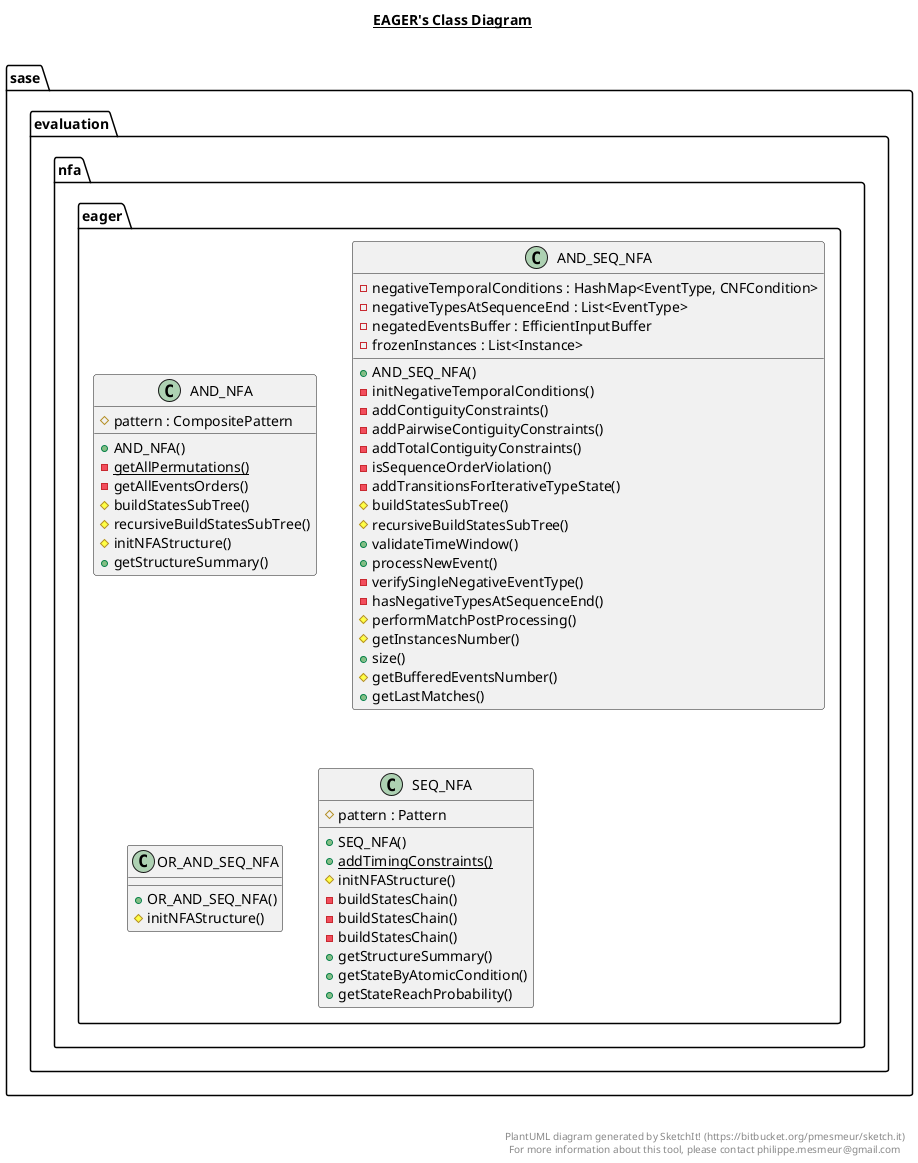 @startuml

title __EAGER's Class Diagram__\n

  package sase.evaluation {
    package sase.evaluation.nfa {
      package sase.evaluation.nfa.eager {
        class AND_NFA {
            # pattern : CompositePattern
            + AND_NFA()
            {static} - getAllPermutations()
            - getAllEventsOrders()
            # buildStatesSubTree()
            # recursiveBuildStatesSubTree()
            # initNFAStructure()
            + getStructureSummary()
        }
      }
    }
  }
  

  package sase.evaluation {
    package sase.evaluation.nfa {
      package sase.evaluation.nfa.eager {
        class AND_SEQ_NFA {
            - negativeTemporalConditions : HashMap<EventType, CNFCondition>
            - negativeTypesAtSequenceEnd : List<EventType>
            - negatedEventsBuffer : EfficientInputBuffer
            - frozenInstances : List<Instance>
            + AND_SEQ_NFA()
            - initNegativeTemporalConditions()
            - addContiguityConstraints()
            - addPairwiseContiguityConstraints()
            - addTotalContiguityConstraints()
            - isSequenceOrderViolation()
            - addTransitionsForIterativeTypeState()
            # buildStatesSubTree()
            # recursiveBuildStatesSubTree()
            + validateTimeWindow()
            + processNewEvent()
            - verifySingleNegativeEventType()
            - hasNegativeTypesAtSequenceEnd()
            # performMatchPostProcessing()
            # getInstancesNumber()
            + size()
            # getBufferedEventsNumber()
            + getLastMatches()
        }
      }
    }
  }
  

  package sase.evaluation {
    package sase.evaluation.nfa {
      package sase.evaluation.nfa.eager {
        class OR_AND_SEQ_NFA {
            + OR_AND_SEQ_NFA()
            # initNFAStructure()
        }
      }
    }
  }
  

  package sase.evaluation {
    package sase.evaluation.nfa {
      package sase.evaluation.nfa.eager {
        class SEQ_NFA {
            # pattern : Pattern
            + SEQ_NFA()
            {static} + addTimingConstraints()
            # initNFAStructure()
            - buildStatesChain()
            - buildStatesChain()
            - buildStatesChain()
            + getStructureSummary()
            + getStateByAtomicCondition()
            + getStateReachProbability()
        }
      }
    }
  }
  



right footer


PlantUML diagram generated by SketchIt! (https://bitbucket.org/pmesmeur/sketch.it)
For more information about this tool, please contact philippe.mesmeur@gmail.com
endfooter

@enduml
